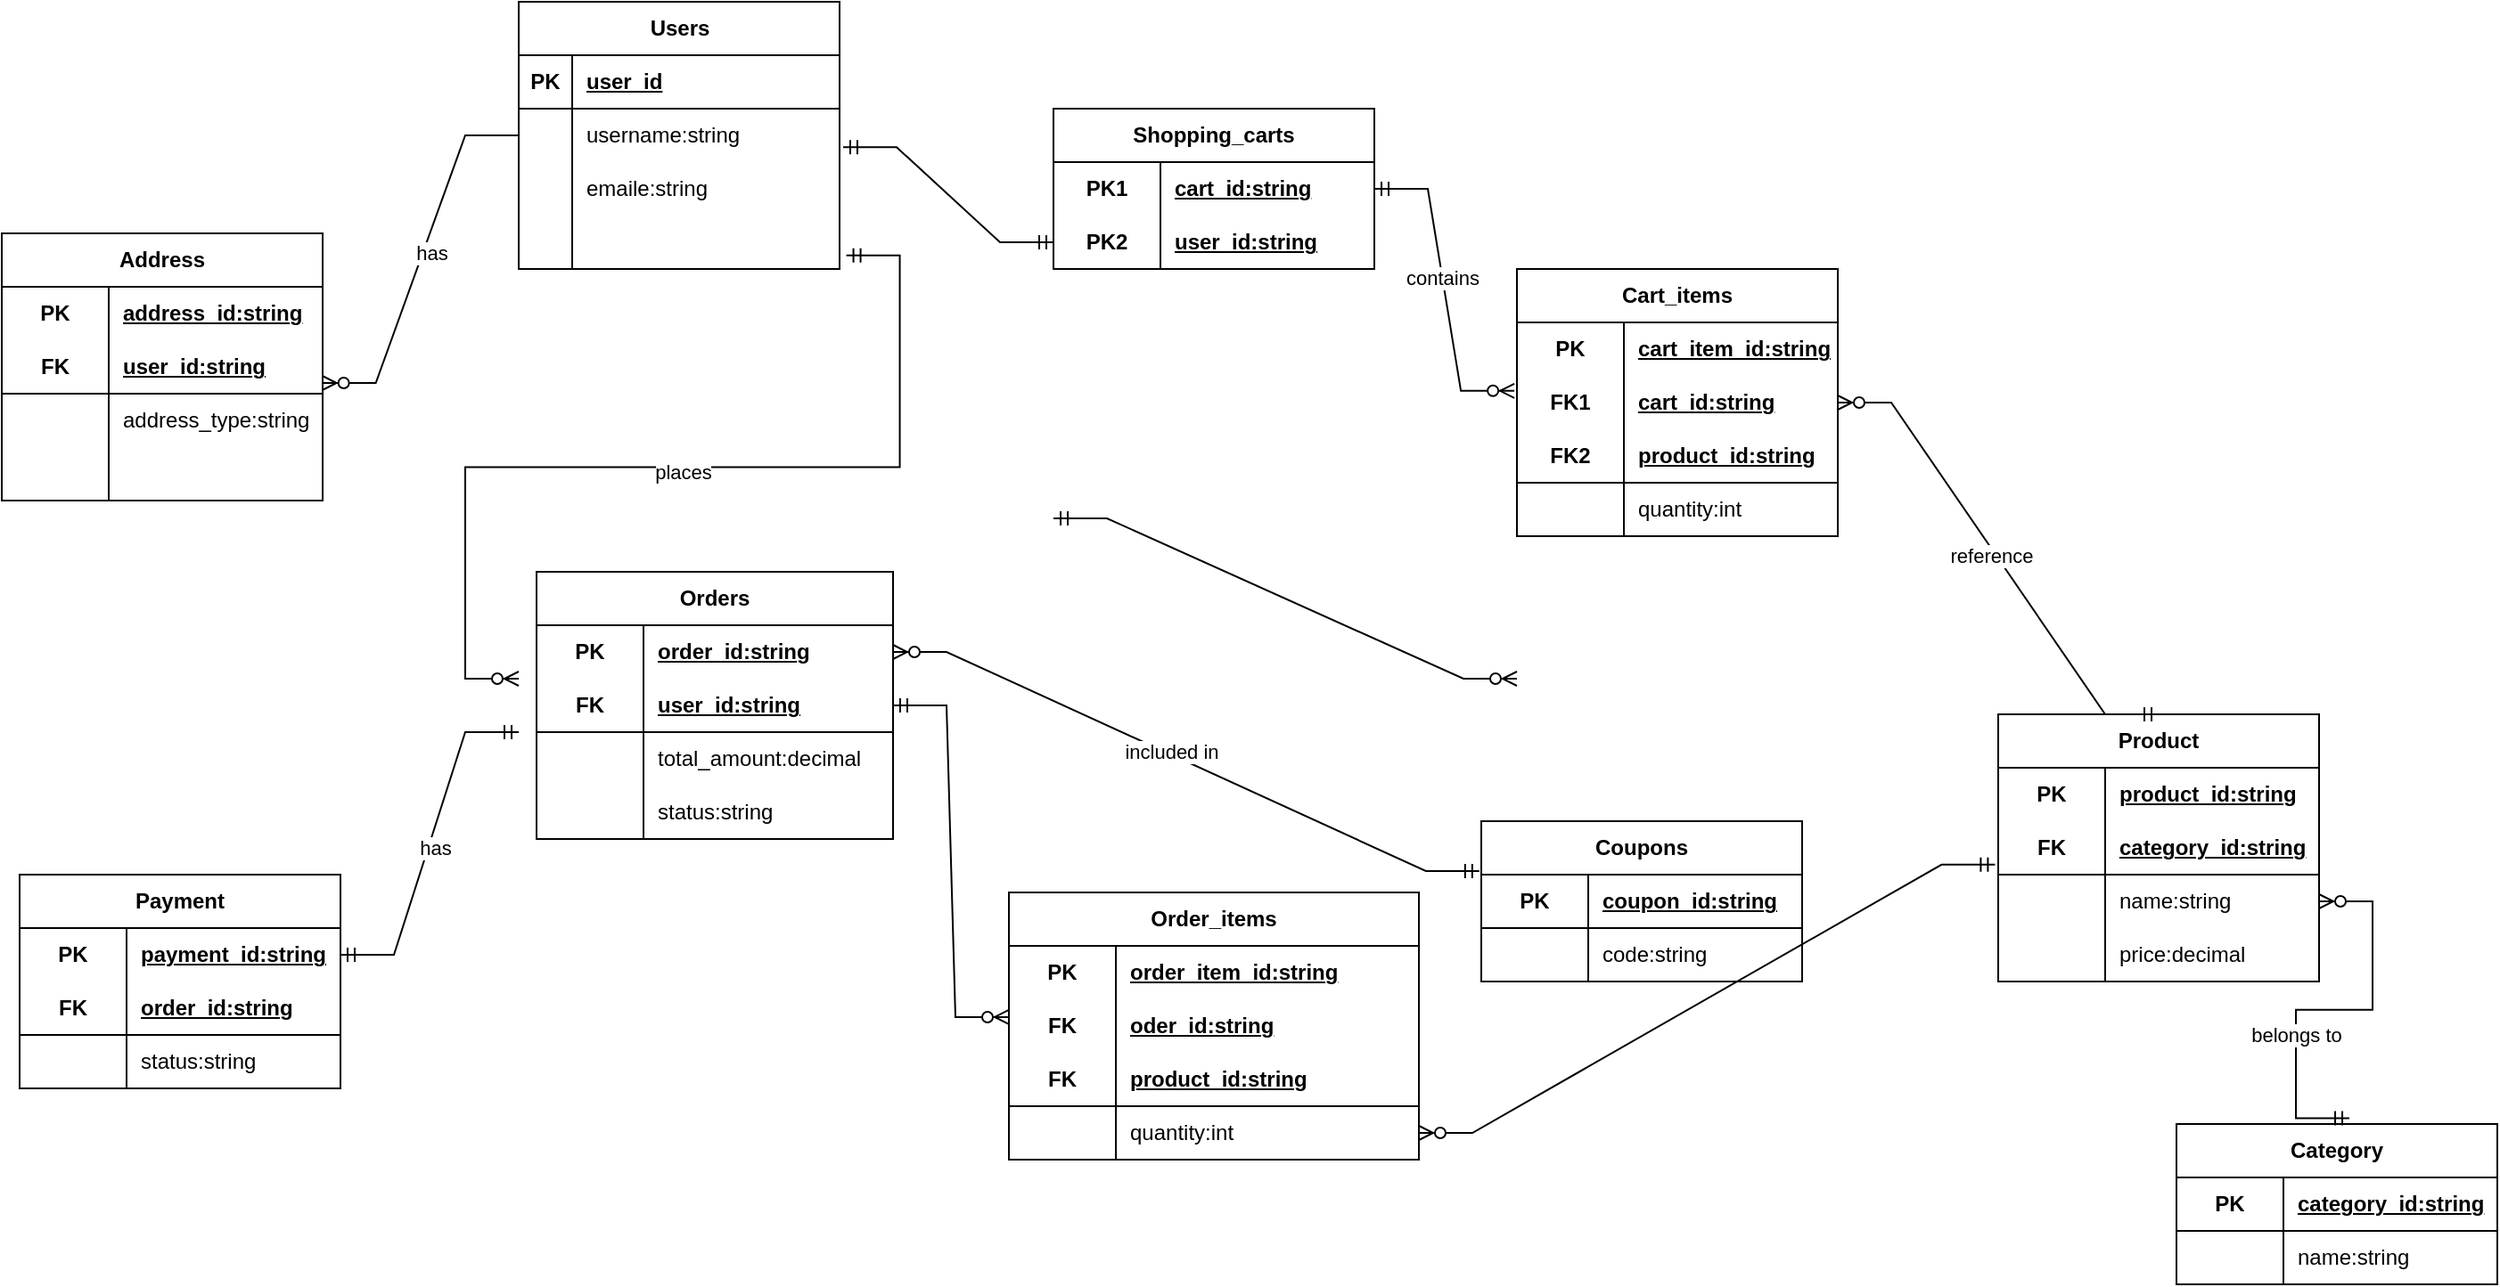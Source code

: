 <mxfile version="28.2.8">
  <diagram name="第 1 页" id="RHs9APcDyYt2y65QLB1x">
    <mxGraphModel dx="1545" dy="502" grid="1" gridSize="10" guides="1" tooltips="1" connect="1" arrows="1" fold="1" page="1" pageScale="1" pageWidth="827" pageHeight="1169" math="0" shadow="0">
      <root>
        <mxCell id="0" />
        <mxCell id="1" parent="0" />
        <mxCell id="-cD7zculYkjX6uXaV5rv-506" value="Users" style="shape=table;startSize=30;container=1;collapsible=1;childLayout=tableLayout;fixedRows=1;rowLines=0;fontStyle=1;align=center;resizeLast=1;html=1;" vertex="1" parent="1">
          <mxGeometry x="140" y="550" width="180" height="150" as="geometry" />
        </mxCell>
        <mxCell id="-cD7zculYkjX6uXaV5rv-507" value="" style="shape=tableRow;horizontal=0;startSize=0;swimlaneHead=0;swimlaneBody=0;fillColor=none;collapsible=0;dropTarget=0;points=[[0,0.5],[1,0.5]];portConstraint=eastwest;top=0;left=0;right=0;bottom=1;" vertex="1" parent="-cD7zculYkjX6uXaV5rv-506">
          <mxGeometry y="30" width="180" height="30" as="geometry" />
        </mxCell>
        <mxCell id="-cD7zculYkjX6uXaV5rv-508" value="PK" style="shape=partialRectangle;connectable=0;fillColor=none;top=0;left=0;bottom=0;right=0;fontStyle=1;overflow=hidden;whiteSpace=wrap;html=1;" vertex="1" parent="-cD7zculYkjX6uXaV5rv-507">
          <mxGeometry width="30" height="30" as="geometry">
            <mxRectangle width="30" height="30" as="alternateBounds" />
          </mxGeometry>
        </mxCell>
        <mxCell id="-cD7zculYkjX6uXaV5rv-509" value="user_id" style="shape=partialRectangle;connectable=0;fillColor=none;top=0;left=0;bottom=0;right=0;align=left;spacingLeft=6;fontStyle=5;overflow=hidden;whiteSpace=wrap;html=1;" vertex="1" parent="-cD7zculYkjX6uXaV5rv-507">
          <mxGeometry x="30" width="150" height="30" as="geometry">
            <mxRectangle width="150" height="30" as="alternateBounds" />
          </mxGeometry>
        </mxCell>
        <mxCell id="-cD7zculYkjX6uXaV5rv-510" value="" style="shape=tableRow;horizontal=0;startSize=0;swimlaneHead=0;swimlaneBody=0;fillColor=none;collapsible=0;dropTarget=0;points=[[0,0.5],[1,0.5]];portConstraint=eastwest;top=0;left=0;right=0;bottom=0;" vertex="1" parent="-cD7zculYkjX6uXaV5rv-506">
          <mxGeometry y="60" width="180" height="30" as="geometry" />
        </mxCell>
        <mxCell id="-cD7zculYkjX6uXaV5rv-511" value="" style="shape=partialRectangle;connectable=0;fillColor=none;top=0;left=0;bottom=0;right=0;editable=1;overflow=hidden;whiteSpace=wrap;html=1;" vertex="1" parent="-cD7zculYkjX6uXaV5rv-510">
          <mxGeometry width="30" height="30" as="geometry">
            <mxRectangle width="30" height="30" as="alternateBounds" />
          </mxGeometry>
        </mxCell>
        <mxCell id="-cD7zculYkjX6uXaV5rv-512" value="username:string" style="shape=partialRectangle;connectable=0;fillColor=none;top=0;left=0;bottom=0;right=0;align=left;spacingLeft=6;overflow=hidden;whiteSpace=wrap;html=1;" vertex="1" parent="-cD7zculYkjX6uXaV5rv-510">
          <mxGeometry x="30" width="150" height="30" as="geometry">
            <mxRectangle width="150" height="30" as="alternateBounds" />
          </mxGeometry>
        </mxCell>
        <mxCell id="-cD7zculYkjX6uXaV5rv-513" value="" style="shape=tableRow;horizontal=0;startSize=0;swimlaneHead=0;swimlaneBody=0;fillColor=none;collapsible=0;dropTarget=0;points=[[0,0.5],[1,0.5]];portConstraint=eastwest;top=0;left=0;right=0;bottom=0;" vertex="1" parent="-cD7zculYkjX6uXaV5rv-506">
          <mxGeometry y="90" width="180" height="30" as="geometry" />
        </mxCell>
        <mxCell id="-cD7zculYkjX6uXaV5rv-514" value="" style="shape=partialRectangle;connectable=0;fillColor=none;top=0;left=0;bottom=0;right=0;editable=1;overflow=hidden;whiteSpace=wrap;html=1;" vertex="1" parent="-cD7zculYkjX6uXaV5rv-513">
          <mxGeometry width="30" height="30" as="geometry">
            <mxRectangle width="30" height="30" as="alternateBounds" />
          </mxGeometry>
        </mxCell>
        <mxCell id="-cD7zculYkjX6uXaV5rv-515" value="emaile:string" style="shape=partialRectangle;connectable=0;fillColor=none;top=0;left=0;bottom=0;right=0;align=left;spacingLeft=6;overflow=hidden;whiteSpace=wrap;html=1;" vertex="1" parent="-cD7zculYkjX6uXaV5rv-513">
          <mxGeometry x="30" width="150" height="30" as="geometry">
            <mxRectangle width="150" height="30" as="alternateBounds" />
          </mxGeometry>
        </mxCell>
        <mxCell id="-cD7zculYkjX6uXaV5rv-516" value="" style="shape=tableRow;horizontal=0;startSize=0;swimlaneHead=0;swimlaneBody=0;fillColor=none;collapsible=0;dropTarget=0;points=[[0,0.5],[1,0.5]];portConstraint=eastwest;top=0;left=0;right=0;bottom=0;" vertex="1" parent="-cD7zculYkjX6uXaV5rv-506">
          <mxGeometry y="120" width="180" height="30" as="geometry" />
        </mxCell>
        <mxCell id="-cD7zculYkjX6uXaV5rv-517" value="" style="shape=partialRectangle;connectable=0;fillColor=none;top=0;left=0;bottom=0;right=0;editable=1;overflow=hidden;whiteSpace=wrap;html=1;" vertex="1" parent="-cD7zculYkjX6uXaV5rv-516">
          <mxGeometry width="30" height="30" as="geometry">
            <mxRectangle width="30" height="30" as="alternateBounds" />
          </mxGeometry>
        </mxCell>
        <mxCell id="-cD7zculYkjX6uXaV5rv-518" value="" style="shape=partialRectangle;connectable=0;fillColor=none;top=0;left=0;bottom=0;right=0;align=left;spacingLeft=6;overflow=hidden;whiteSpace=wrap;html=1;" vertex="1" parent="-cD7zculYkjX6uXaV5rv-516">
          <mxGeometry x="30" width="150" height="30" as="geometry">
            <mxRectangle width="150" height="30" as="alternateBounds" />
          </mxGeometry>
        </mxCell>
        <mxCell id="-cD7zculYkjX6uXaV5rv-521" value="Shopping_carts" style="shape=table;startSize=30;container=1;collapsible=1;childLayout=tableLayout;fixedRows=1;rowLines=0;fontStyle=1;align=center;resizeLast=1;html=1;whiteSpace=wrap;" vertex="1" parent="1">
          <mxGeometry x="440" y="610" width="180" height="90" as="geometry" />
        </mxCell>
        <mxCell id="-cD7zculYkjX6uXaV5rv-522" value="" style="shape=tableRow;horizontal=0;startSize=0;swimlaneHead=0;swimlaneBody=0;fillColor=none;collapsible=0;dropTarget=0;points=[[0,0.5],[1,0.5]];portConstraint=eastwest;top=0;left=0;right=0;bottom=0;html=1;" vertex="1" parent="-cD7zculYkjX6uXaV5rv-521">
          <mxGeometry y="30" width="180" height="30" as="geometry" />
        </mxCell>
        <mxCell id="-cD7zculYkjX6uXaV5rv-523" value="PK1" style="shape=partialRectangle;connectable=0;fillColor=none;top=0;left=0;bottom=0;right=0;fontStyle=1;overflow=hidden;html=1;whiteSpace=wrap;" vertex="1" parent="-cD7zculYkjX6uXaV5rv-522">
          <mxGeometry width="60" height="30" as="geometry">
            <mxRectangle width="60" height="30" as="alternateBounds" />
          </mxGeometry>
        </mxCell>
        <mxCell id="-cD7zculYkjX6uXaV5rv-524" value="cart_id:string" style="shape=partialRectangle;connectable=0;fillColor=none;top=0;left=0;bottom=0;right=0;align=left;spacingLeft=6;fontStyle=5;overflow=hidden;html=1;whiteSpace=wrap;" vertex="1" parent="-cD7zculYkjX6uXaV5rv-522">
          <mxGeometry x="60" width="120" height="30" as="geometry">
            <mxRectangle width="120" height="30" as="alternateBounds" />
          </mxGeometry>
        </mxCell>
        <mxCell id="-cD7zculYkjX6uXaV5rv-525" value="" style="shape=tableRow;horizontal=0;startSize=0;swimlaneHead=0;swimlaneBody=0;fillColor=none;collapsible=0;dropTarget=0;points=[[0,0.5],[1,0.5]];portConstraint=eastwest;top=0;left=0;right=0;bottom=1;html=1;" vertex="1" parent="-cD7zculYkjX6uXaV5rv-521">
          <mxGeometry y="60" width="180" height="30" as="geometry" />
        </mxCell>
        <mxCell id="-cD7zculYkjX6uXaV5rv-526" value="PK2" style="shape=partialRectangle;connectable=0;fillColor=none;top=0;left=0;bottom=0;right=0;fontStyle=1;overflow=hidden;html=1;whiteSpace=wrap;" vertex="1" parent="-cD7zculYkjX6uXaV5rv-525">
          <mxGeometry width="60" height="30" as="geometry">
            <mxRectangle width="60" height="30" as="alternateBounds" />
          </mxGeometry>
        </mxCell>
        <mxCell id="-cD7zculYkjX6uXaV5rv-527" value="user_id:string" style="shape=partialRectangle;connectable=0;fillColor=none;top=0;left=0;bottom=0;right=0;align=left;spacingLeft=6;fontStyle=5;overflow=hidden;html=1;whiteSpace=wrap;" vertex="1" parent="-cD7zculYkjX6uXaV5rv-525">
          <mxGeometry x="60" width="120" height="30" as="geometry">
            <mxRectangle width="120" height="30" as="alternateBounds" />
          </mxGeometry>
        </mxCell>
        <mxCell id="-cD7zculYkjX6uXaV5rv-534" value="" style="edgeStyle=entityRelationEdgeStyle;fontSize=12;html=1;endArrow=ERmandOne;startArrow=ERmandOne;rounded=0;exitX=1.011;exitY=0.72;exitDx=0;exitDy=0;exitPerimeter=0;entryX=0;entryY=0.5;entryDx=0;entryDy=0;" edge="1" parent="1" source="-cD7zculYkjX6uXaV5rv-510" target="-cD7zculYkjX6uXaV5rv-525">
          <mxGeometry width="100" height="100" relative="1" as="geometry">
            <mxPoint x="420" y="680" as="sourcePoint" />
            <mxPoint x="520" y="580" as="targetPoint" />
          </mxGeometry>
        </mxCell>
        <mxCell id="-cD7zculYkjX6uXaV5rv-535" value="Address" style="shape=table;startSize=30;container=1;collapsible=1;childLayout=tableLayout;fixedRows=1;rowLines=0;fontStyle=1;align=center;resizeLast=1;html=1;whiteSpace=wrap;" vertex="1" parent="1">
          <mxGeometry x="-150" y="680" width="180" height="150" as="geometry" />
        </mxCell>
        <mxCell id="-cD7zculYkjX6uXaV5rv-536" value="" style="shape=tableRow;horizontal=0;startSize=0;swimlaneHead=0;swimlaneBody=0;fillColor=none;collapsible=0;dropTarget=0;points=[[0,0.5],[1,0.5]];portConstraint=eastwest;top=0;left=0;right=0;bottom=0;html=1;" vertex="1" parent="-cD7zculYkjX6uXaV5rv-535">
          <mxGeometry y="30" width="180" height="30" as="geometry" />
        </mxCell>
        <mxCell id="-cD7zculYkjX6uXaV5rv-537" value="PK" style="shape=partialRectangle;connectable=0;fillColor=none;top=0;left=0;bottom=0;right=0;fontStyle=1;overflow=hidden;html=1;whiteSpace=wrap;" vertex="1" parent="-cD7zculYkjX6uXaV5rv-536">
          <mxGeometry width="60" height="30" as="geometry">
            <mxRectangle width="60" height="30" as="alternateBounds" />
          </mxGeometry>
        </mxCell>
        <mxCell id="-cD7zculYkjX6uXaV5rv-538" value="address_id:string" style="shape=partialRectangle;connectable=0;fillColor=none;top=0;left=0;bottom=0;right=0;align=left;spacingLeft=6;fontStyle=5;overflow=hidden;html=1;whiteSpace=wrap;" vertex="1" parent="-cD7zculYkjX6uXaV5rv-536">
          <mxGeometry x="60" width="120" height="30" as="geometry">
            <mxRectangle width="120" height="30" as="alternateBounds" />
          </mxGeometry>
        </mxCell>
        <mxCell id="-cD7zculYkjX6uXaV5rv-539" value="" style="shape=tableRow;horizontal=0;startSize=0;swimlaneHead=0;swimlaneBody=0;fillColor=none;collapsible=0;dropTarget=0;points=[[0,0.5],[1,0.5]];portConstraint=eastwest;top=0;left=0;right=0;bottom=1;html=1;" vertex="1" parent="-cD7zculYkjX6uXaV5rv-535">
          <mxGeometry y="60" width="180" height="30" as="geometry" />
        </mxCell>
        <mxCell id="-cD7zculYkjX6uXaV5rv-540" value="FK" style="shape=partialRectangle;connectable=0;fillColor=none;top=0;left=0;bottom=0;right=0;fontStyle=1;overflow=hidden;html=1;whiteSpace=wrap;" vertex="1" parent="-cD7zculYkjX6uXaV5rv-539">
          <mxGeometry width="60" height="30" as="geometry">
            <mxRectangle width="60" height="30" as="alternateBounds" />
          </mxGeometry>
        </mxCell>
        <mxCell id="-cD7zculYkjX6uXaV5rv-541" value="user_id:string" style="shape=partialRectangle;connectable=0;fillColor=none;top=0;left=0;bottom=0;right=0;align=left;spacingLeft=6;fontStyle=5;overflow=hidden;html=1;whiteSpace=wrap;" vertex="1" parent="-cD7zculYkjX6uXaV5rv-539">
          <mxGeometry x="60" width="120" height="30" as="geometry">
            <mxRectangle width="120" height="30" as="alternateBounds" />
          </mxGeometry>
        </mxCell>
        <mxCell id="-cD7zculYkjX6uXaV5rv-542" value="" style="shape=tableRow;horizontal=0;startSize=0;swimlaneHead=0;swimlaneBody=0;fillColor=none;collapsible=0;dropTarget=0;points=[[0,0.5],[1,0.5]];portConstraint=eastwest;top=0;left=0;right=0;bottom=0;html=1;" vertex="1" parent="-cD7zculYkjX6uXaV5rv-535">
          <mxGeometry y="90" width="180" height="30" as="geometry" />
        </mxCell>
        <mxCell id="-cD7zculYkjX6uXaV5rv-543" value="" style="shape=partialRectangle;connectable=0;fillColor=none;top=0;left=0;bottom=0;right=0;editable=1;overflow=hidden;html=1;whiteSpace=wrap;" vertex="1" parent="-cD7zculYkjX6uXaV5rv-542">
          <mxGeometry width="60" height="30" as="geometry">
            <mxRectangle width="60" height="30" as="alternateBounds" />
          </mxGeometry>
        </mxCell>
        <mxCell id="-cD7zculYkjX6uXaV5rv-544" value="address_type:string" style="shape=partialRectangle;connectable=0;fillColor=none;top=0;left=0;bottom=0;right=0;align=left;spacingLeft=6;overflow=hidden;html=1;whiteSpace=wrap;" vertex="1" parent="-cD7zculYkjX6uXaV5rv-542">
          <mxGeometry x="60" width="120" height="30" as="geometry">
            <mxRectangle width="120" height="30" as="alternateBounds" />
          </mxGeometry>
        </mxCell>
        <mxCell id="-cD7zculYkjX6uXaV5rv-545" value="" style="shape=tableRow;horizontal=0;startSize=0;swimlaneHead=0;swimlaneBody=0;fillColor=none;collapsible=0;dropTarget=0;points=[[0,0.5],[1,0.5]];portConstraint=eastwest;top=0;left=0;right=0;bottom=0;html=1;" vertex="1" parent="-cD7zculYkjX6uXaV5rv-535">
          <mxGeometry y="120" width="180" height="30" as="geometry" />
        </mxCell>
        <mxCell id="-cD7zculYkjX6uXaV5rv-546" value="" style="shape=partialRectangle;connectable=0;fillColor=none;top=0;left=0;bottom=0;right=0;editable=1;overflow=hidden;html=1;whiteSpace=wrap;" vertex="1" parent="-cD7zculYkjX6uXaV5rv-545">
          <mxGeometry width="60" height="30" as="geometry">
            <mxRectangle width="60" height="30" as="alternateBounds" />
          </mxGeometry>
        </mxCell>
        <mxCell id="-cD7zculYkjX6uXaV5rv-547" value="" style="shape=partialRectangle;connectable=0;fillColor=none;top=0;left=0;bottom=0;right=0;align=left;spacingLeft=6;overflow=hidden;html=1;whiteSpace=wrap;" vertex="1" parent="-cD7zculYkjX6uXaV5rv-545">
          <mxGeometry x="60" width="120" height="30" as="geometry">
            <mxRectangle width="120" height="30" as="alternateBounds" />
          </mxGeometry>
        </mxCell>
        <mxCell id="-cD7zculYkjX6uXaV5rv-548" value="" style="edgeStyle=entityRelationEdgeStyle;fontSize=12;html=1;endArrow=ERzeroToMany;endFill=1;rounded=0;entryX=0.999;entryY=0.8;entryDx=0;entryDy=0;entryPerimeter=0;exitX=0;exitY=0.5;exitDx=0;exitDy=0;" edge="1" parent="1" source="-cD7zculYkjX6uXaV5rv-510" target="-cD7zculYkjX6uXaV5rv-539">
          <mxGeometry width="100" height="100" relative="1" as="geometry">
            <mxPoint x="-60" y="680" as="sourcePoint" />
            <mxPoint x="40" y="580" as="targetPoint" />
          </mxGeometry>
        </mxCell>
        <mxCell id="-cD7zculYkjX6uXaV5rv-549" value="has" style="edgeLabel;html=1;align=center;verticalAlign=middle;resizable=0;points=[];" vertex="1" connectable="0" parent="-cD7zculYkjX6uXaV5rv-548">
          <mxGeometry x="-0.054" y="4" relative="1" as="geometry">
            <mxPoint as="offset" />
          </mxGeometry>
        </mxCell>
        <mxCell id="-cD7zculYkjX6uXaV5rv-550" value="Cart_items" style="shape=table;startSize=30;container=1;collapsible=1;childLayout=tableLayout;fixedRows=1;rowLines=0;fontStyle=1;align=center;resizeLast=1;html=1;whiteSpace=wrap;" vertex="1" parent="1">
          <mxGeometry x="700" y="700" width="180" height="150" as="geometry" />
        </mxCell>
        <mxCell id="-cD7zculYkjX6uXaV5rv-551" value="" style="shape=tableRow;horizontal=0;startSize=0;swimlaneHead=0;swimlaneBody=0;fillColor=none;collapsible=0;dropTarget=0;points=[[0,0.5],[1,0.5]];portConstraint=eastwest;top=0;left=0;right=0;bottom=0;html=1;" vertex="1" parent="-cD7zculYkjX6uXaV5rv-550">
          <mxGeometry y="30" width="180" height="30" as="geometry" />
        </mxCell>
        <mxCell id="-cD7zculYkjX6uXaV5rv-552" value="PK" style="shape=partialRectangle;connectable=0;fillColor=none;top=0;left=0;bottom=0;right=0;fontStyle=1;overflow=hidden;html=1;whiteSpace=wrap;" vertex="1" parent="-cD7zculYkjX6uXaV5rv-551">
          <mxGeometry width="60" height="30" as="geometry">
            <mxRectangle width="60" height="30" as="alternateBounds" />
          </mxGeometry>
        </mxCell>
        <mxCell id="-cD7zculYkjX6uXaV5rv-553" value="cart_item_id:string" style="shape=partialRectangle;connectable=0;fillColor=none;top=0;left=0;bottom=0;right=0;align=left;spacingLeft=6;fontStyle=5;overflow=hidden;html=1;whiteSpace=wrap;" vertex="1" parent="-cD7zculYkjX6uXaV5rv-551">
          <mxGeometry x="60" width="120" height="30" as="geometry">
            <mxRectangle width="120" height="30" as="alternateBounds" />
          </mxGeometry>
        </mxCell>
        <mxCell id="-cD7zculYkjX6uXaV5rv-569" style="shape=tableRow;horizontal=0;startSize=0;swimlaneHead=0;swimlaneBody=0;fillColor=none;collapsible=0;dropTarget=0;points=[[0,0.5],[1,0.5]];portConstraint=eastwest;top=0;left=0;right=0;bottom=0;html=1;" vertex="1" parent="-cD7zculYkjX6uXaV5rv-550">
          <mxGeometry y="60" width="180" height="30" as="geometry" />
        </mxCell>
        <mxCell id="-cD7zculYkjX6uXaV5rv-570" value="FK1" style="shape=partialRectangle;connectable=0;fillColor=none;top=0;left=0;bottom=0;right=0;fontStyle=1;overflow=hidden;html=1;whiteSpace=wrap;" vertex="1" parent="-cD7zculYkjX6uXaV5rv-569">
          <mxGeometry width="60" height="30" as="geometry">
            <mxRectangle width="60" height="30" as="alternateBounds" />
          </mxGeometry>
        </mxCell>
        <mxCell id="-cD7zculYkjX6uXaV5rv-571" value="cart_id:string" style="shape=partialRectangle;connectable=0;fillColor=none;top=0;left=0;bottom=0;right=0;align=left;spacingLeft=6;fontStyle=5;overflow=hidden;html=1;whiteSpace=wrap;" vertex="1" parent="-cD7zculYkjX6uXaV5rv-569">
          <mxGeometry x="60" width="120" height="30" as="geometry">
            <mxRectangle width="120" height="30" as="alternateBounds" />
          </mxGeometry>
        </mxCell>
        <mxCell id="-cD7zculYkjX6uXaV5rv-554" value="" style="shape=tableRow;horizontal=0;startSize=0;swimlaneHead=0;swimlaneBody=0;fillColor=none;collapsible=0;dropTarget=0;points=[[0,0.5],[1,0.5]];portConstraint=eastwest;top=0;left=0;right=0;bottom=1;html=1;" vertex="1" parent="-cD7zculYkjX6uXaV5rv-550">
          <mxGeometry y="90" width="180" height="30" as="geometry" />
        </mxCell>
        <mxCell id="-cD7zculYkjX6uXaV5rv-555" value="FK2" style="shape=partialRectangle;connectable=0;fillColor=none;top=0;left=0;bottom=0;right=0;fontStyle=1;overflow=hidden;html=1;whiteSpace=wrap;" vertex="1" parent="-cD7zculYkjX6uXaV5rv-554">
          <mxGeometry width="60" height="30" as="geometry">
            <mxRectangle width="60" height="30" as="alternateBounds" />
          </mxGeometry>
        </mxCell>
        <mxCell id="-cD7zculYkjX6uXaV5rv-556" value="product_id:string" style="shape=partialRectangle;connectable=0;fillColor=none;top=0;left=0;bottom=0;right=0;align=left;spacingLeft=6;fontStyle=5;overflow=hidden;html=1;whiteSpace=wrap;" vertex="1" parent="-cD7zculYkjX6uXaV5rv-554">
          <mxGeometry x="60" width="120" height="30" as="geometry">
            <mxRectangle width="120" height="30" as="alternateBounds" />
          </mxGeometry>
        </mxCell>
        <mxCell id="-cD7zculYkjX6uXaV5rv-560" value="" style="shape=tableRow;horizontal=0;startSize=0;swimlaneHead=0;swimlaneBody=0;fillColor=none;collapsible=0;dropTarget=0;points=[[0,0.5],[1,0.5]];portConstraint=eastwest;top=0;left=0;right=0;bottom=0;html=1;" vertex="1" parent="-cD7zculYkjX6uXaV5rv-550">
          <mxGeometry y="120" width="180" height="30" as="geometry" />
        </mxCell>
        <mxCell id="-cD7zculYkjX6uXaV5rv-561" value="" style="shape=partialRectangle;connectable=0;fillColor=none;top=0;left=0;bottom=0;right=0;editable=1;overflow=hidden;html=1;whiteSpace=wrap;" vertex="1" parent="-cD7zculYkjX6uXaV5rv-560">
          <mxGeometry width="60" height="30" as="geometry">
            <mxRectangle width="60" height="30" as="alternateBounds" />
          </mxGeometry>
        </mxCell>
        <mxCell id="-cD7zculYkjX6uXaV5rv-562" value="quantity:int" style="shape=partialRectangle;connectable=0;fillColor=none;top=0;left=0;bottom=0;right=0;align=left;spacingLeft=6;overflow=hidden;html=1;whiteSpace=wrap;" vertex="1" parent="-cD7zculYkjX6uXaV5rv-560">
          <mxGeometry x="60" width="120" height="30" as="geometry">
            <mxRectangle width="120" height="30" as="alternateBounds" />
          </mxGeometry>
        </mxCell>
        <mxCell id="-cD7zculYkjX6uXaV5rv-572" value="" style="edgeStyle=entityRelationEdgeStyle;fontSize=12;html=1;endArrow=ERzeroToMany;startArrow=ERmandOne;rounded=0;exitX=1.01;exitY=0.32;exitDx=0;exitDy=0;exitPerimeter=0;" edge="1" parent="1">
          <mxGeometry width="100" height="100" relative="1" as="geometry">
            <mxPoint x="440" y="840" as="sourcePoint" />
            <mxPoint x="700" y="930" as="targetPoint" />
          </mxGeometry>
        </mxCell>
        <mxCell id="-cD7zculYkjX6uXaV5rv-573" value="" style="edgeStyle=entityRelationEdgeStyle;fontSize=12;html=1;endArrow=ERzeroToMany;startArrow=ERmandOne;rounded=0;entryX=-0.008;entryY=0.28;entryDx=0;entryDy=0;entryPerimeter=0;exitX=1;exitY=0.5;exitDx=0;exitDy=0;" edge="1" parent="1" source="-cD7zculYkjX6uXaV5rv-522" target="-cD7zculYkjX6uXaV5rv-569">
          <mxGeometry width="100" height="100" relative="1" as="geometry">
            <mxPoint x="440" y="840" as="sourcePoint" />
            <mxPoint x="540" y="740" as="targetPoint" />
          </mxGeometry>
        </mxCell>
        <mxCell id="-cD7zculYkjX6uXaV5rv-574" value="contains" style="edgeLabel;html=1;align=center;verticalAlign=middle;resizable=0;points=[];" vertex="1" connectable="0" parent="-cD7zculYkjX6uXaV5rv-573">
          <mxGeometry x="-0.081" relative="1" as="geometry">
            <mxPoint as="offset" />
          </mxGeometry>
        </mxCell>
        <mxCell id="-cD7zculYkjX6uXaV5rv-575" value="Orders" style="shape=table;startSize=30;container=1;collapsible=1;childLayout=tableLayout;fixedRows=1;rowLines=0;fontStyle=1;align=center;resizeLast=1;html=1;whiteSpace=wrap;" vertex="1" parent="1">
          <mxGeometry x="150" y="870" width="200" height="150" as="geometry" />
        </mxCell>
        <mxCell id="-cD7zculYkjX6uXaV5rv-576" value="" style="shape=tableRow;horizontal=0;startSize=0;swimlaneHead=0;swimlaneBody=0;fillColor=none;collapsible=0;dropTarget=0;points=[[0,0.5],[1,0.5]];portConstraint=eastwest;top=0;left=0;right=0;bottom=0;html=1;" vertex="1" parent="-cD7zculYkjX6uXaV5rv-575">
          <mxGeometry y="30" width="200" height="30" as="geometry" />
        </mxCell>
        <mxCell id="-cD7zculYkjX6uXaV5rv-577" value="PK" style="shape=partialRectangle;connectable=0;fillColor=none;top=0;left=0;bottom=0;right=0;fontStyle=1;overflow=hidden;html=1;whiteSpace=wrap;" vertex="1" parent="-cD7zculYkjX6uXaV5rv-576">
          <mxGeometry width="60" height="30" as="geometry">
            <mxRectangle width="60" height="30" as="alternateBounds" />
          </mxGeometry>
        </mxCell>
        <mxCell id="-cD7zculYkjX6uXaV5rv-578" value="order_id:string" style="shape=partialRectangle;connectable=0;fillColor=none;top=0;left=0;bottom=0;right=0;align=left;spacingLeft=6;fontStyle=5;overflow=hidden;html=1;whiteSpace=wrap;" vertex="1" parent="-cD7zculYkjX6uXaV5rv-576">
          <mxGeometry x="60" width="140" height="30" as="geometry">
            <mxRectangle width="140" height="30" as="alternateBounds" />
          </mxGeometry>
        </mxCell>
        <mxCell id="-cD7zculYkjX6uXaV5rv-579" value="" style="shape=tableRow;horizontal=0;startSize=0;swimlaneHead=0;swimlaneBody=0;fillColor=none;collapsible=0;dropTarget=0;points=[[0,0.5],[1,0.5]];portConstraint=eastwest;top=0;left=0;right=0;bottom=1;html=1;" vertex="1" parent="-cD7zculYkjX6uXaV5rv-575">
          <mxGeometry y="60" width="200" height="30" as="geometry" />
        </mxCell>
        <mxCell id="-cD7zculYkjX6uXaV5rv-580" value="FK" style="shape=partialRectangle;connectable=0;fillColor=none;top=0;left=0;bottom=0;right=0;fontStyle=1;overflow=hidden;html=1;whiteSpace=wrap;" vertex="1" parent="-cD7zculYkjX6uXaV5rv-579">
          <mxGeometry width="60" height="30" as="geometry">
            <mxRectangle width="60" height="30" as="alternateBounds" />
          </mxGeometry>
        </mxCell>
        <mxCell id="-cD7zculYkjX6uXaV5rv-581" value="user_id:string" style="shape=partialRectangle;connectable=0;fillColor=none;top=0;left=0;bottom=0;right=0;align=left;spacingLeft=6;fontStyle=5;overflow=hidden;html=1;whiteSpace=wrap;" vertex="1" parent="-cD7zculYkjX6uXaV5rv-579">
          <mxGeometry x="60" width="140" height="30" as="geometry">
            <mxRectangle width="140" height="30" as="alternateBounds" />
          </mxGeometry>
        </mxCell>
        <mxCell id="-cD7zculYkjX6uXaV5rv-582" value="" style="shape=tableRow;horizontal=0;startSize=0;swimlaneHead=0;swimlaneBody=0;fillColor=none;collapsible=0;dropTarget=0;points=[[0,0.5],[1,0.5]];portConstraint=eastwest;top=0;left=0;right=0;bottom=0;html=1;" vertex="1" parent="-cD7zculYkjX6uXaV5rv-575">
          <mxGeometry y="90" width="200" height="30" as="geometry" />
        </mxCell>
        <mxCell id="-cD7zculYkjX6uXaV5rv-583" value="" style="shape=partialRectangle;connectable=0;fillColor=none;top=0;left=0;bottom=0;right=0;editable=1;overflow=hidden;html=1;whiteSpace=wrap;" vertex="1" parent="-cD7zculYkjX6uXaV5rv-582">
          <mxGeometry width="60" height="30" as="geometry">
            <mxRectangle width="60" height="30" as="alternateBounds" />
          </mxGeometry>
        </mxCell>
        <mxCell id="-cD7zculYkjX6uXaV5rv-584" value="total_amount:decimal" style="shape=partialRectangle;connectable=0;fillColor=none;top=0;left=0;bottom=0;right=0;align=left;spacingLeft=6;overflow=hidden;html=1;whiteSpace=wrap;" vertex="1" parent="-cD7zculYkjX6uXaV5rv-582">
          <mxGeometry x="60" width="140" height="30" as="geometry">
            <mxRectangle width="140" height="30" as="alternateBounds" />
          </mxGeometry>
        </mxCell>
        <mxCell id="-cD7zculYkjX6uXaV5rv-585" value="" style="shape=tableRow;horizontal=0;startSize=0;swimlaneHead=0;swimlaneBody=0;fillColor=none;collapsible=0;dropTarget=0;points=[[0,0.5],[1,0.5]];portConstraint=eastwest;top=0;left=0;right=0;bottom=0;html=1;" vertex="1" parent="-cD7zculYkjX6uXaV5rv-575">
          <mxGeometry y="120" width="200" height="30" as="geometry" />
        </mxCell>
        <mxCell id="-cD7zculYkjX6uXaV5rv-586" value="" style="shape=partialRectangle;connectable=0;fillColor=none;top=0;left=0;bottom=0;right=0;editable=1;overflow=hidden;html=1;whiteSpace=wrap;" vertex="1" parent="-cD7zculYkjX6uXaV5rv-585">
          <mxGeometry width="60" height="30" as="geometry">
            <mxRectangle width="60" height="30" as="alternateBounds" />
          </mxGeometry>
        </mxCell>
        <mxCell id="-cD7zculYkjX6uXaV5rv-587" value="status:string" style="shape=partialRectangle;connectable=0;fillColor=none;top=0;left=0;bottom=0;right=0;align=left;spacingLeft=6;overflow=hidden;html=1;whiteSpace=wrap;" vertex="1" parent="-cD7zculYkjX6uXaV5rv-585">
          <mxGeometry x="60" width="140" height="30" as="geometry">
            <mxRectangle width="140" height="30" as="alternateBounds" />
          </mxGeometry>
        </mxCell>
        <mxCell id="-cD7zculYkjX6uXaV5rv-588" value="" style="edgeStyle=entityRelationEdgeStyle;fontSize=12;html=1;endArrow=ERzeroToMany;startArrow=ERmandOne;rounded=0;exitX=1.021;exitY=0.747;exitDx=0;exitDy=0;exitPerimeter=0;" edge="1" parent="1" source="-cD7zculYkjX6uXaV5rv-516">
          <mxGeometry width="100" height="100" relative="1" as="geometry">
            <mxPoint x="230" y="730" as="sourcePoint" />
            <mxPoint x="140" y="930" as="targetPoint" />
          </mxGeometry>
        </mxCell>
        <mxCell id="-cD7zculYkjX6uXaV5rv-589" value="places" style="edgeLabel;html=1;align=center;verticalAlign=middle;resizable=0;points=[];" vertex="1" connectable="0" parent="-cD7zculYkjX6uXaV5rv-588">
          <mxGeometry x="-0.001" y="3" relative="1" as="geometry">
            <mxPoint as="offset" />
          </mxGeometry>
        </mxCell>
        <mxCell id="-cD7zculYkjX6uXaV5rv-590" value="Payment" style="shape=table;startSize=30;container=1;collapsible=1;childLayout=tableLayout;fixedRows=1;rowLines=0;fontStyle=1;align=center;resizeLast=1;html=1;whiteSpace=wrap;" vertex="1" parent="1">
          <mxGeometry x="-140" y="1040" width="180" height="120" as="geometry" />
        </mxCell>
        <mxCell id="-cD7zculYkjX6uXaV5rv-591" value="" style="shape=tableRow;horizontal=0;startSize=0;swimlaneHead=0;swimlaneBody=0;fillColor=none;collapsible=0;dropTarget=0;points=[[0,0.5],[1,0.5]];portConstraint=eastwest;top=0;left=0;right=0;bottom=0;html=1;" vertex="1" parent="-cD7zculYkjX6uXaV5rv-590">
          <mxGeometry y="30" width="180" height="30" as="geometry" />
        </mxCell>
        <mxCell id="-cD7zculYkjX6uXaV5rv-592" value="PK" style="shape=partialRectangle;connectable=0;fillColor=none;top=0;left=0;bottom=0;right=0;fontStyle=1;overflow=hidden;html=1;whiteSpace=wrap;" vertex="1" parent="-cD7zculYkjX6uXaV5rv-591">
          <mxGeometry width="60" height="30" as="geometry">
            <mxRectangle width="60" height="30" as="alternateBounds" />
          </mxGeometry>
        </mxCell>
        <mxCell id="-cD7zculYkjX6uXaV5rv-593" value="payment_id:string" style="shape=partialRectangle;connectable=0;fillColor=none;top=0;left=0;bottom=0;right=0;align=left;spacingLeft=6;fontStyle=5;overflow=hidden;html=1;whiteSpace=wrap;" vertex="1" parent="-cD7zculYkjX6uXaV5rv-591">
          <mxGeometry x="60" width="120" height="30" as="geometry">
            <mxRectangle width="120" height="30" as="alternateBounds" />
          </mxGeometry>
        </mxCell>
        <mxCell id="-cD7zculYkjX6uXaV5rv-594" value="" style="shape=tableRow;horizontal=0;startSize=0;swimlaneHead=0;swimlaneBody=0;fillColor=none;collapsible=0;dropTarget=0;points=[[0,0.5],[1,0.5]];portConstraint=eastwest;top=0;left=0;right=0;bottom=1;html=1;" vertex="1" parent="-cD7zculYkjX6uXaV5rv-590">
          <mxGeometry y="60" width="180" height="30" as="geometry" />
        </mxCell>
        <mxCell id="-cD7zculYkjX6uXaV5rv-595" value="FK" style="shape=partialRectangle;connectable=0;fillColor=none;top=0;left=0;bottom=0;right=0;fontStyle=1;overflow=hidden;html=1;whiteSpace=wrap;" vertex="1" parent="-cD7zculYkjX6uXaV5rv-594">
          <mxGeometry width="60" height="30" as="geometry">
            <mxRectangle width="60" height="30" as="alternateBounds" />
          </mxGeometry>
        </mxCell>
        <mxCell id="-cD7zculYkjX6uXaV5rv-596" value="order_id:string" style="shape=partialRectangle;connectable=0;fillColor=none;top=0;left=0;bottom=0;right=0;align=left;spacingLeft=6;fontStyle=5;overflow=hidden;html=1;whiteSpace=wrap;" vertex="1" parent="-cD7zculYkjX6uXaV5rv-594">
          <mxGeometry x="60" width="120" height="30" as="geometry">
            <mxRectangle width="120" height="30" as="alternateBounds" />
          </mxGeometry>
        </mxCell>
        <mxCell id="-cD7zculYkjX6uXaV5rv-600" value="" style="shape=tableRow;horizontal=0;startSize=0;swimlaneHead=0;swimlaneBody=0;fillColor=none;collapsible=0;dropTarget=0;points=[[0,0.5],[1,0.5]];portConstraint=eastwest;top=0;left=0;right=0;bottom=0;html=1;" vertex="1" parent="-cD7zculYkjX6uXaV5rv-590">
          <mxGeometry y="90" width="180" height="30" as="geometry" />
        </mxCell>
        <mxCell id="-cD7zculYkjX6uXaV5rv-601" value="" style="shape=partialRectangle;connectable=0;fillColor=none;top=0;left=0;bottom=0;right=0;editable=1;overflow=hidden;html=1;whiteSpace=wrap;" vertex="1" parent="-cD7zculYkjX6uXaV5rv-600">
          <mxGeometry width="60" height="30" as="geometry">
            <mxRectangle width="60" height="30" as="alternateBounds" />
          </mxGeometry>
        </mxCell>
        <mxCell id="-cD7zculYkjX6uXaV5rv-602" value="status:string" style="shape=partialRectangle;connectable=0;fillColor=none;top=0;left=0;bottom=0;right=0;align=left;spacingLeft=6;overflow=hidden;html=1;whiteSpace=wrap;" vertex="1" parent="-cD7zculYkjX6uXaV5rv-600">
          <mxGeometry x="60" width="120" height="30" as="geometry">
            <mxRectangle width="120" height="30" as="alternateBounds" />
          </mxGeometry>
        </mxCell>
        <mxCell id="-cD7zculYkjX6uXaV5rv-603" value="Order_items" style="shape=table;startSize=30;container=1;collapsible=1;childLayout=tableLayout;fixedRows=1;rowLines=0;fontStyle=1;align=center;resizeLast=1;html=1;whiteSpace=wrap;" vertex="1" parent="1">
          <mxGeometry x="415" y="1050" width="230" height="150" as="geometry" />
        </mxCell>
        <mxCell id="-cD7zculYkjX6uXaV5rv-604" value="" style="shape=tableRow;horizontal=0;startSize=0;swimlaneHead=0;swimlaneBody=0;fillColor=none;collapsible=0;dropTarget=0;points=[[0,0.5],[1,0.5]];portConstraint=eastwest;top=0;left=0;right=0;bottom=0;html=1;" vertex="1" parent="-cD7zculYkjX6uXaV5rv-603">
          <mxGeometry y="30" width="230" height="30" as="geometry" />
        </mxCell>
        <mxCell id="-cD7zculYkjX6uXaV5rv-605" value="PK" style="shape=partialRectangle;connectable=0;fillColor=none;top=0;left=0;bottom=0;right=0;fontStyle=1;overflow=hidden;html=1;whiteSpace=wrap;" vertex="1" parent="-cD7zculYkjX6uXaV5rv-604">
          <mxGeometry width="60" height="30" as="geometry">
            <mxRectangle width="60" height="30" as="alternateBounds" />
          </mxGeometry>
        </mxCell>
        <mxCell id="-cD7zculYkjX6uXaV5rv-606" value="order_item_id:string" style="shape=partialRectangle;connectable=0;fillColor=none;top=0;left=0;bottom=0;right=0;align=left;spacingLeft=6;fontStyle=5;overflow=hidden;html=1;whiteSpace=wrap;" vertex="1" parent="-cD7zculYkjX6uXaV5rv-604">
          <mxGeometry x="60" width="170" height="30" as="geometry">
            <mxRectangle width="170" height="30" as="alternateBounds" />
          </mxGeometry>
        </mxCell>
        <mxCell id="-cD7zculYkjX6uXaV5rv-624" style="shape=tableRow;horizontal=0;startSize=0;swimlaneHead=0;swimlaneBody=0;fillColor=none;collapsible=0;dropTarget=0;points=[[0,0.5],[1,0.5]];portConstraint=eastwest;top=0;left=0;right=0;bottom=0;html=1;" vertex="1" parent="-cD7zculYkjX6uXaV5rv-603">
          <mxGeometry y="60" width="230" height="30" as="geometry" />
        </mxCell>
        <mxCell id="-cD7zculYkjX6uXaV5rv-625" value="FK" style="shape=partialRectangle;connectable=0;fillColor=none;top=0;left=0;bottom=0;right=0;fontStyle=1;overflow=hidden;html=1;whiteSpace=wrap;" vertex="1" parent="-cD7zculYkjX6uXaV5rv-624">
          <mxGeometry width="60" height="30" as="geometry">
            <mxRectangle width="60" height="30" as="alternateBounds" />
          </mxGeometry>
        </mxCell>
        <mxCell id="-cD7zculYkjX6uXaV5rv-626" value="oder_id:string" style="shape=partialRectangle;connectable=0;fillColor=none;top=0;left=0;bottom=0;right=0;align=left;spacingLeft=6;fontStyle=5;overflow=hidden;html=1;whiteSpace=wrap;" vertex="1" parent="-cD7zculYkjX6uXaV5rv-624">
          <mxGeometry x="60" width="170" height="30" as="geometry">
            <mxRectangle width="170" height="30" as="alternateBounds" />
          </mxGeometry>
        </mxCell>
        <mxCell id="-cD7zculYkjX6uXaV5rv-607" value="" style="shape=tableRow;horizontal=0;startSize=0;swimlaneHead=0;swimlaneBody=0;fillColor=none;collapsible=0;dropTarget=0;points=[[0,0.5],[1,0.5]];portConstraint=eastwest;top=0;left=0;right=0;bottom=1;html=1;" vertex="1" parent="-cD7zculYkjX6uXaV5rv-603">
          <mxGeometry y="90" width="230" height="30" as="geometry" />
        </mxCell>
        <mxCell id="-cD7zculYkjX6uXaV5rv-608" value="FK" style="shape=partialRectangle;connectable=0;fillColor=none;top=0;left=0;bottom=0;right=0;fontStyle=1;overflow=hidden;html=1;whiteSpace=wrap;" vertex="1" parent="-cD7zculYkjX6uXaV5rv-607">
          <mxGeometry width="60" height="30" as="geometry">
            <mxRectangle width="60" height="30" as="alternateBounds" />
          </mxGeometry>
        </mxCell>
        <mxCell id="-cD7zculYkjX6uXaV5rv-609" value="product_id:string" style="shape=partialRectangle;connectable=0;fillColor=none;top=0;left=0;bottom=0;right=0;align=left;spacingLeft=6;fontStyle=5;overflow=hidden;html=1;whiteSpace=wrap;" vertex="1" parent="-cD7zculYkjX6uXaV5rv-607">
          <mxGeometry x="60" width="170" height="30" as="geometry">
            <mxRectangle width="170" height="30" as="alternateBounds" />
          </mxGeometry>
        </mxCell>
        <mxCell id="-cD7zculYkjX6uXaV5rv-610" value="" style="shape=tableRow;horizontal=0;startSize=0;swimlaneHead=0;swimlaneBody=0;fillColor=none;collapsible=0;dropTarget=0;points=[[0,0.5],[1,0.5]];portConstraint=eastwest;top=0;left=0;right=0;bottom=0;html=1;" vertex="1" parent="-cD7zculYkjX6uXaV5rv-603">
          <mxGeometry y="120" width="230" height="30" as="geometry" />
        </mxCell>
        <mxCell id="-cD7zculYkjX6uXaV5rv-611" value="" style="shape=partialRectangle;connectable=0;fillColor=none;top=0;left=0;bottom=0;right=0;editable=1;overflow=hidden;html=1;whiteSpace=wrap;" vertex="1" parent="-cD7zculYkjX6uXaV5rv-610">
          <mxGeometry width="60" height="30" as="geometry">
            <mxRectangle width="60" height="30" as="alternateBounds" />
          </mxGeometry>
        </mxCell>
        <mxCell id="-cD7zculYkjX6uXaV5rv-612" value="quantity:int" style="shape=partialRectangle;connectable=0;fillColor=none;top=0;left=0;bottom=0;right=0;align=left;spacingLeft=6;overflow=hidden;html=1;whiteSpace=wrap;" vertex="1" parent="-cD7zculYkjX6uXaV5rv-610">
          <mxGeometry x="60" width="170" height="30" as="geometry">
            <mxRectangle width="170" height="30" as="alternateBounds" />
          </mxGeometry>
        </mxCell>
        <mxCell id="-cD7zculYkjX6uXaV5rv-613" value="" style="edgeStyle=entityRelationEdgeStyle;fontSize=12;html=1;endArrow=ERmandOne;startArrow=ERmandOne;rounded=0;exitX=1;exitY=0.5;exitDx=0;exitDy=0;" edge="1" parent="1" source="-cD7zculYkjX6uXaV5rv-591">
          <mxGeometry width="100" height="100" relative="1" as="geometry">
            <mxPoint x="30" y="1060" as="sourcePoint" />
            <mxPoint x="140" y="960" as="targetPoint" />
          </mxGeometry>
        </mxCell>
        <mxCell id="-cD7zculYkjX6uXaV5rv-614" value="has" style="edgeLabel;html=1;align=center;verticalAlign=middle;resizable=0;points=[];" vertex="1" connectable="0" parent="-cD7zculYkjX6uXaV5rv-613">
          <mxGeometry x="-0.016" y="-3" relative="1" as="geometry">
            <mxPoint as="offset" />
          </mxGeometry>
        </mxCell>
        <mxCell id="-cD7zculYkjX6uXaV5rv-627" value="" style="edgeStyle=entityRelationEdgeStyle;fontSize=12;html=1;endArrow=ERzeroToMany;startArrow=ERmandOne;rounded=0;exitX=1;exitY=0.5;exitDx=0;exitDy=0;entryX=0;entryY=0.333;entryDx=0;entryDy=0;entryPerimeter=0;" edge="1" parent="1" source="-cD7zculYkjX6uXaV5rv-579" target="-cD7zculYkjX6uXaV5rv-624">
          <mxGeometry width="100" height="100" relative="1" as="geometry">
            <mxPoint x="470" y="1140" as="sourcePoint" />
            <mxPoint x="570" y="1040" as="targetPoint" />
          </mxGeometry>
        </mxCell>
        <mxCell id="-cD7zculYkjX6uXaV5rv-628" value="Coupons" style="shape=table;startSize=30;container=1;collapsible=1;childLayout=tableLayout;fixedRows=1;rowLines=0;fontStyle=1;align=center;resizeLast=1;html=1;whiteSpace=wrap;" vertex="1" parent="1">
          <mxGeometry x="680" y="1010" width="180" height="90" as="geometry" />
        </mxCell>
        <mxCell id="-cD7zculYkjX6uXaV5rv-632" value="" style="shape=tableRow;horizontal=0;startSize=0;swimlaneHead=0;swimlaneBody=0;fillColor=none;collapsible=0;dropTarget=0;points=[[0,0.5],[1,0.5]];portConstraint=eastwest;top=0;left=0;right=0;bottom=1;html=1;" vertex="1" parent="-cD7zculYkjX6uXaV5rv-628">
          <mxGeometry y="30" width="180" height="30" as="geometry" />
        </mxCell>
        <mxCell id="-cD7zculYkjX6uXaV5rv-633" value="PK" style="shape=partialRectangle;connectable=0;fillColor=none;top=0;left=0;bottom=0;right=0;fontStyle=1;overflow=hidden;html=1;whiteSpace=wrap;" vertex="1" parent="-cD7zculYkjX6uXaV5rv-632">
          <mxGeometry width="60" height="30" as="geometry">
            <mxRectangle width="60" height="30" as="alternateBounds" />
          </mxGeometry>
        </mxCell>
        <mxCell id="-cD7zculYkjX6uXaV5rv-634" value="coupon_id:string" style="shape=partialRectangle;connectable=0;fillColor=none;top=0;left=0;bottom=0;right=0;align=left;spacingLeft=6;fontStyle=5;overflow=hidden;html=1;whiteSpace=wrap;" vertex="1" parent="-cD7zculYkjX6uXaV5rv-632">
          <mxGeometry x="60" width="120" height="30" as="geometry">
            <mxRectangle width="120" height="30" as="alternateBounds" />
          </mxGeometry>
        </mxCell>
        <mxCell id="-cD7zculYkjX6uXaV5rv-635" value="" style="shape=tableRow;horizontal=0;startSize=0;swimlaneHead=0;swimlaneBody=0;fillColor=none;collapsible=0;dropTarget=0;points=[[0,0.5],[1,0.5]];portConstraint=eastwest;top=0;left=0;right=0;bottom=0;html=1;" vertex="1" parent="-cD7zculYkjX6uXaV5rv-628">
          <mxGeometry y="60" width="180" height="30" as="geometry" />
        </mxCell>
        <mxCell id="-cD7zculYkjX6uXaV5rv-636" value="" style="shape=partialRectangle;connectable=0;fillColor=none;top=0;left=0;bottom=0;right=0;editable=1;overflow=hidden;html=1;whiteSpace=wrap;" vertex="1" parent="-cD7zculYkjX6uXaV5rv-635">
          <mxGeometry width="60" height="30" as="geometry">
            <mxRectangle width="60" height="30" as="alternateBounds" />
          </mxGeometry>
        </mxCell>
        <mxCell id="-cD7zculYkjX6uXaV5rv-637" value="code:string" style="shape=partialRectangle;connectable=0;fillColor=none;top=0;left=0;bottom=0;right=0;align=left;spacingLeft=6;overflow=hidden;html=1;whiteSpace=wrap;" vertex="1" parent="-cD7zculYkjX6uXaV5rv-635">
          <mxGeometry x="60" width="120" height="30" as="geometry">
            <mxRectangle width="120" height="30" as="alternateBounds" />
          </mxGeometry>
        </mxCell>
        <mxCell id="-cD7zculYkjX6uXaV5rv-638" value="" style="edgeStyle=entityRelationEdgeStyle;fontSize=12;html=1;endArrow=ERzeroToMany;startArrow=ERmandOne;rounded=0;exitX=-0.006;exitY=-0.067;exitDx=0;exitDy=0;exitPerimeter=0;entryX=1;entryY=0.5;entryDx=0;entryDy=0;" edge="1" parent="1" source="-cD7zculYkjX6uXaV5rv-632" target="-cD7zculYkjX6uXaV5rv-576">
          <mxGeometry width="100" height="100" relative="1" as="geometry">
            <mxPoint x="430.0" y="907.59" as="sourcePoint" />
            <mxPoint x="540" y="990" as="targetPoint" />
          </mxGeometry>
        </mxCell>
        <mxCell id="-cD7zculYkjX6uXaV5rv-640" value="included in" style="edgeLabel;html=1;align=center;verticalAlign=middle;resizable=0;points=[];" vertex="1" connectable="0" parent="-cD7zculYkjX6uXaV5rv-638">
          <mxGeometry x="0.056" y="-2" relative="1" as="geometry">
            <mxPoint as="offset" />
          </mxGeometry>
        </mxCell>
        <mxCell id="-cD7zculYkjX6uXaV5rv-641" value="Product" style="shape=table;startSize=30;container=1;collapsible=1;childLayout=tableLayout;fixedRows=1;rowLines=0;fontStyle=1;align=center;resizeLast=1;html=1;whiteSpace=wrap;" vertex="1" parent="1">
          <mxGeometry x="970" y="950" width="180" height="150" as="geometry" />
        </mxCell>
        <mxCell id="-cD7zculYkjX6uXaV5rv-642" value="" style="shape=tableRow;horizontal=0;startSize=0;swimlaneHead=0;swimlaneBody=0;fillColor=none;collapsible=0;dropTarget=0;points=[[0,0.5],[1,0.5]];portConstraint=eastwest;top=0;left=0;right=0;bottom=0;html=1;" vertex="1" parent="-cD7zculYkjX6uXaV5rv-641">
          <mxGeometry y="30" width="180" height="30" as="geometry" />
        </mxCell>
        <mxCell id="-cD7zculYkjX6uXaV5rv-643" value="PK" style="shape=partialRectangle;connectable=0;fillColor=none;top=0;left=0;bottom=0;right=0;fontStyle=1;overflow=hidden;html=1;whiteSpace=wrap;" vertex="1" parent="-cD7zculYkjX6uXaV5rv-642">
          <mxGeometry width="60" height="30" as="geometry">
            <mxRectangle width="60" height="30" as="alternateBounds" />
          </mxGeometry>
        </mxCell>
        <mxCell id="-cD7zculYkjX6uXaV5rv-644" value="product_id:string" style="shape=partialRectangle;connectable=0;fillColor=none;top=0;left=0;bottom=0;right=0;align=left;spacingLeft=6;fontStyle=5;overflow=hidden;html=1;whiteSpace=wrap;" vertex="1" parent="-cD7zculYkjX6uXaV5rv-642">
          <mxGeometry x="60" width="120" height="30" as="geometry">
            <mxRectangle width="120" height="30" as="alternateBounds" />
          </mxGeometry>
        </mxCell>
        <mxCell id="-cD7zculYkjX6uXaV5rv-645" value="" style="shape=tableRow;horizontal=0;startSize=0;swimlaneHead=0;swimlaneBody=0;fillColor=none;collapsible=0;dropTarget=0;points=[[0,0.5],[1,0.5]];portConstraint=eastwest;top=0;left=0;right=0;bottom=1;html=1;" vertex="1" parent="-cD7zculYkjX6uXaV5rv-641">
          <mxGeometry y="60" width="180" height="30" as="geometry" />
        </mxCell>
        <mxCell id="-cD7zculYkjX6uXaV5rv-646" value="FK" style="shape=partialRectangle;connectable=0;fillColor=none;top=0;left=0;bottom=0;right=0;fontStyle=1;overflow=hidden;html=1;whiteSpace=wrap;" vertex="1" parent="-cD7zculYkjX6uXaV5rv-645">
          <mxGeometry width="60" height="30" as="geometry">
            <mxRectangle width="60" height="30" as="alternateBounds" />
          </mxGeometry>
        </mxCell>
        <mxCell id="-cD7zculYkjX6uXaV5rv-647" value="category_id:string" style="shape=partialRectangle;connectable=0;fillColor=none;top=0;left=0;bottom=0;right=0;align=left;spacingLeft=6;fontStyle=5;overflow=hidden;html=1;whiteSpace=wrap;" vertex="1" parent="-cD7zculYkjX6uXaV5rv-645">
          <mxGeometry x="60" width="120" height="30" as="geometry">
            <mxRectangle width="120" height="30" as="alternateBounds" />
          </mxGeometry>
        </mxCell>
        <mxCell id="-cD7zculYkjX6uXaV5rv-648" value="" style="shape=tableRow;horizontal=0;startSize=0;swimlaneHead=0;swimlaneBody=0;fillColor=none;collapsible=0;dropTarget=0;points=[[0,0.5],[1,0.5]];portConstraint=eastwest;top=0;left=0;right=0;bottom=0;html=1;" vertex="1" parent="-cD7zculYkjX6uXaV5rv-641">
          <mxGeometry y="90" width="180" height="30" as="geometry" />
        </mxCell>
        <mxCell id="-cD7zculYkjX6uXaV5rv-649" value="" style="shape=partialRectangle;connectable=0;fillColor=none;top=0;left=0;bottom=0;right=0;editable=1;overflow=hidden;html=1;whiteSpace=wrap;" vertex="1" parent="-cD7zculYkjX6uXaV5rv-648">
          <mxGeometry width="60" height="30" as="geometry">
            <mxRectangle width="60" height="30" as="alternateBounds" />
          </mxGeometry>
        </mxCell>
        <mxCell id="-cD7zculYkjX6uXaV5rv-650" value="name:string" style="shape=partialRectangle;connectable=0;fillColor=none;top=0;left=0;bottom=0;right=0;align=left;spacingLeft=6;overflow=hidden;html=1;whiteSpace=wrap;" vertex="1" parent="-cD7zculYkjX6uXaV5rv-648">
          <mxGeometry x="60" width="120" height="30" as="geometry">
            <mxRectangle width="120" height="30" as="alternateBounds" />
          </mxGeometry>
        </mxCell>
        <mxCell id="-cD7zculYkjX6uXaV5rv-651" style="shape=tableRow;horizontal=0;startSize=0;swimlaneHead=0;swimlaneBody=0;fillColor=none;collapsible=0;dropTarget=0;points=[[0,0.5],[1,0.5]];portConstraint=eastwest;top=0;left=0;right=0;bottom=0;html=1;" vertex="1" parent="-cD7zculYkjX6uXaV5rv-641">
          <mxGeometry y="120" width="180" height="30" as="geometry" />
        </mxCell>
        <mxCell id="-cD7zculYkjX6uXaV5rv-652" style="shape=partialRectangle;connectable=0;fillColor=none;top=0;left=0;bottom=0;right=0;editable=1;overflow=hidden;html=1;whiteSpace=wrap;" vertex="1" parent="-cD7zculYkjX6uXaV5rv-651">
          <mxGeometry width="60" height="30" as="geometry">
            <mxRectangle width="60" height="30" as="alternateBounds" />
          </mxGeometry>
        </mxCell>
        <mxCell id="-cD7zculYkjX6uXaV5rv-653" value="price:decimal" style="shape=partialRectangle;connectable=0;fillColor=none;top=0;left=0;bottom=0;right=0;align=left;spacingLeft=6;overflow=hidden;html=1;whiteSpace=wrap;" vertex="1" parent="-cD7zculYkjX6uXaV5rv-651">
          <mxGeometry x="60" width="120" height="30" as="geometry">
            <mxRectangle width="120" height="30" as="alternateBounds" />
          </mxGeometry>
        </mxCell>
        <mxCell id="-cD7zculYkjX6uXaV5rv-654" value="" style="edgeStyle=entityRelationEdgeStyle;fontSize=12;html=1;endArrow=ERzeroToMany;startArrow=ERmandOne;rounded=0;exitX=0.5;exitY=0;exitDx=0;exitDy=0;entryX=1;entryY=0.5;entryDx=0;entryDy=0;" edge="1" parent="1" source="-cD7zculYkjX6uXaV5rv-641" target="-cD7zculYkjX6uXaV5rv-569">
          <mxGeometry width="100" height="100" relative="1" as="geometry">
            <mxPoint x="730" y="970" as="sourcePoint" />
            <mxPoint x="830" y="870" as="targetPoint" />
          </mxGeometry>
        </mxCell>
        <mxCell id="-cD7zculYkjX6uXaV5rv-655" value="reference" style="edgeLabel;html=1;align=center;verticalAlign=middle;resizable=0;points=[];" vertex="1" connectable="0" parent="-cD7zculYkjX6uXaV5rv-654">
          <mxGeometry x="0.027" y="2" relative="1" as="geometry">
            <mxPoint as="offset" />
          </mxGeometry>
        </mxCell>
        <mxCell id="-cD7zculYkjX6uXaV5rv-656" value="" style="edgeStyle=entityRelationEdgeStyle;fontSize=12;html=1;endArrow=ERzeroToMany;startArrow=ERmandOne;rounded=0;exitX=-0.01;exitY=0.813;exitDx=0;exitDy=0;exitPerimeter=0;entryX=1;entryY=0.5;entryDx=0;entryDy=0;" edge="1" parent="1" source="-cD7zculYkjX6uXaV5rv-645" target="-cD7zculYkjX6uXaV5rv-610">
          <mxGeometry width="100" height="100" relative="1" as="geometry">
            <mxPoint x="730" y="1050" as="sourcePoint" />
            <mxPoint x="830" y="950" as="targetPoint" />
          </mxGeometry>
        </mxCell>
        <mxCell id="-cD7zculYkjX6uXaV5rv-657" value="Category" style="shape=table;startSize=30;container=1;collapsible=1;childLayout=tableLayout;fixedRows=1;rowLines=0;fontStyle=1;align=center;resizeLast=1;html=1;whiteSpace=wrap;" vertex="1" parent="1">
          <mxGeometry x="1070" y="1180" width="180" height="90" as="geometry" />
        </mxCell>
        <mxCell id="-cD7zculYkjX6uXaV5rv-661" value="" style="shape=tableRow;horizontal=0;startSize=0;swimlaneHead=0;swimlaneBody=0;fillColor=none;collapsible=0;dropTarget=0;points=[[0,0.5],[1,0.5]];portConstraint=eastwest;top=0;left=0;right=0;bottom=1;html=1;" vertex="1" parent="-cD7zculYkjX6uXaV5rv-657">
          <mxGeometry y="30" width="180" height="30" as="geometry" />
        </mxCell>
        <mxCell id="-cD7zculYkjX6uXaV5rv-662" value="PK" style="shape=partialRectangle;connectable=0;fillColor=none;top=0;left=0;bottom=0;right=0;fontStyle=1;overflow=hidden;html=1;whiteSpace=wrap;" vertex="1" parent="-cD7zculYkjX6uXaV5rv-661">
          <mxGeometry width="60" height="30" as="geometry">
            <mxRectangle width="60" height="30" as="alternateBounds" />
          </mxGeometry>
        </mxCell>
        <mxCell id="-cD7zculYkjX6uXaV5rv-663" value="category_id:string" style="shape=partialRectangle;connectable=0;fillColor=none;top=0;left=0;bottom=0;right=0;align=left;spacingLeft=6;fontStyle=5;overflow=hidden;html=1;whiteSpace=wrap;" vertex="1" parent="-cD7zculYkjX6uXaV5rv-661">
          <mxGeometry x="60" width="120" height="30" as="geometry">
            <mxRectangle width="120" height="30" as="alternateBounds" />
          </mxGeometry>
        </mxCell>
        <mxCell id="-cD7zculYkjX6uXaV5rv-664" value="" style="shape=tableRow;horizontal=0;startSize=0;swimlaneHead=0;swimlaneBody=0;fillColor=none;collapsible=0;dropTarget=0;points=[[0,0.5],[1,0.5]];portConstraint=eastwest;top=0;left=0;right=0;bottom=0;html=1;" vertex="1" parent="-cD7zculYkjX6uXaV5rv-657">
          <mxGeometry y="60" width="180" height="30" as="geometry" />
        </mxCell>
        <mxCell id="-cD7zculYkjX6uXaV5rv-665" value="" style="shape=partialRectangle;connectable=0;fillColor=none;top=0;left=0;bottom=0;right=0;editable=1;overflow=hidden;html=1;whiteSpace=wrap;" vertex="1" parent="-cD7zculYkjX6uXaV5rv-664">
          <mxGeometry width="60" height="30" as="geometry">
            <mxRectangle width="60" height="30" as="alternateBounds" />
          </mxGeometry>
        </mxCell>
        <mxCell id="-cD7zculYkjX6uXaV5rv-666" value="name:string" style="shape=partialRectangle;connectable=0;fillColor=none;top=0;left=0;bottom=0;right=0;align=left;spacingLeft=6;overflow=hidden;html=1;whiteSpace=wrap;" vertex="1" parent="-cD7zculYkjX6uXaV5rv-664">
          <mxGeometry x="60" width="120" height="30" as="geometry">
            <mxRectangle width="120" height="30" as="alternateBounds" />
          </mxGeometry>
        </mxCell>
        <mxCell id="-cD7zculYkjX6uXaV5rv-667" value="" style="edgeStyle=entityRelationEdgeStyle;fontSize=12;html=1;endArrow=ERzeroToMany;startArrow=ERmandOne;rounded=0;exitX=0.539;exitY=-0.036;exitDx=0;exitDy=0;exitPerimeter=0;entryX=1;entryY=0.5;entryDx=0;entryDy=0;" edge="1" parent="1" source="-cD7zculYkjX6uXaV5rv-657" target="-cD7zculYkjX6uXaV5rv-648">
          <mxGeometry width="100" height="100" relative="1" as="geometry">
            <mxPoint x="950" y="1130" as="sourcePoint" />
            <mxPoint x="1050" y="1030" as="targetPoint" />
          </mxGeometry>
        </mxCell>
        <mxCell id="-cD7zculYkjX6uXaV5rv-668" value="belongs to" style="edgeLabel;html=1;align=center;verticalAlign=middle;resizable=0;points=[];" vertex="1" connectable="0" parent="-cD7zculYkjX6uXaV5rv-667">
          <mxGeometry x="-0.31" relative="1" as="geometry">
            <mxPoint as="offset" />
          </mxGeometry>
        </mxCell>
      </root>
    </mxGraphModel>
  </diagram>
</mxfile>
